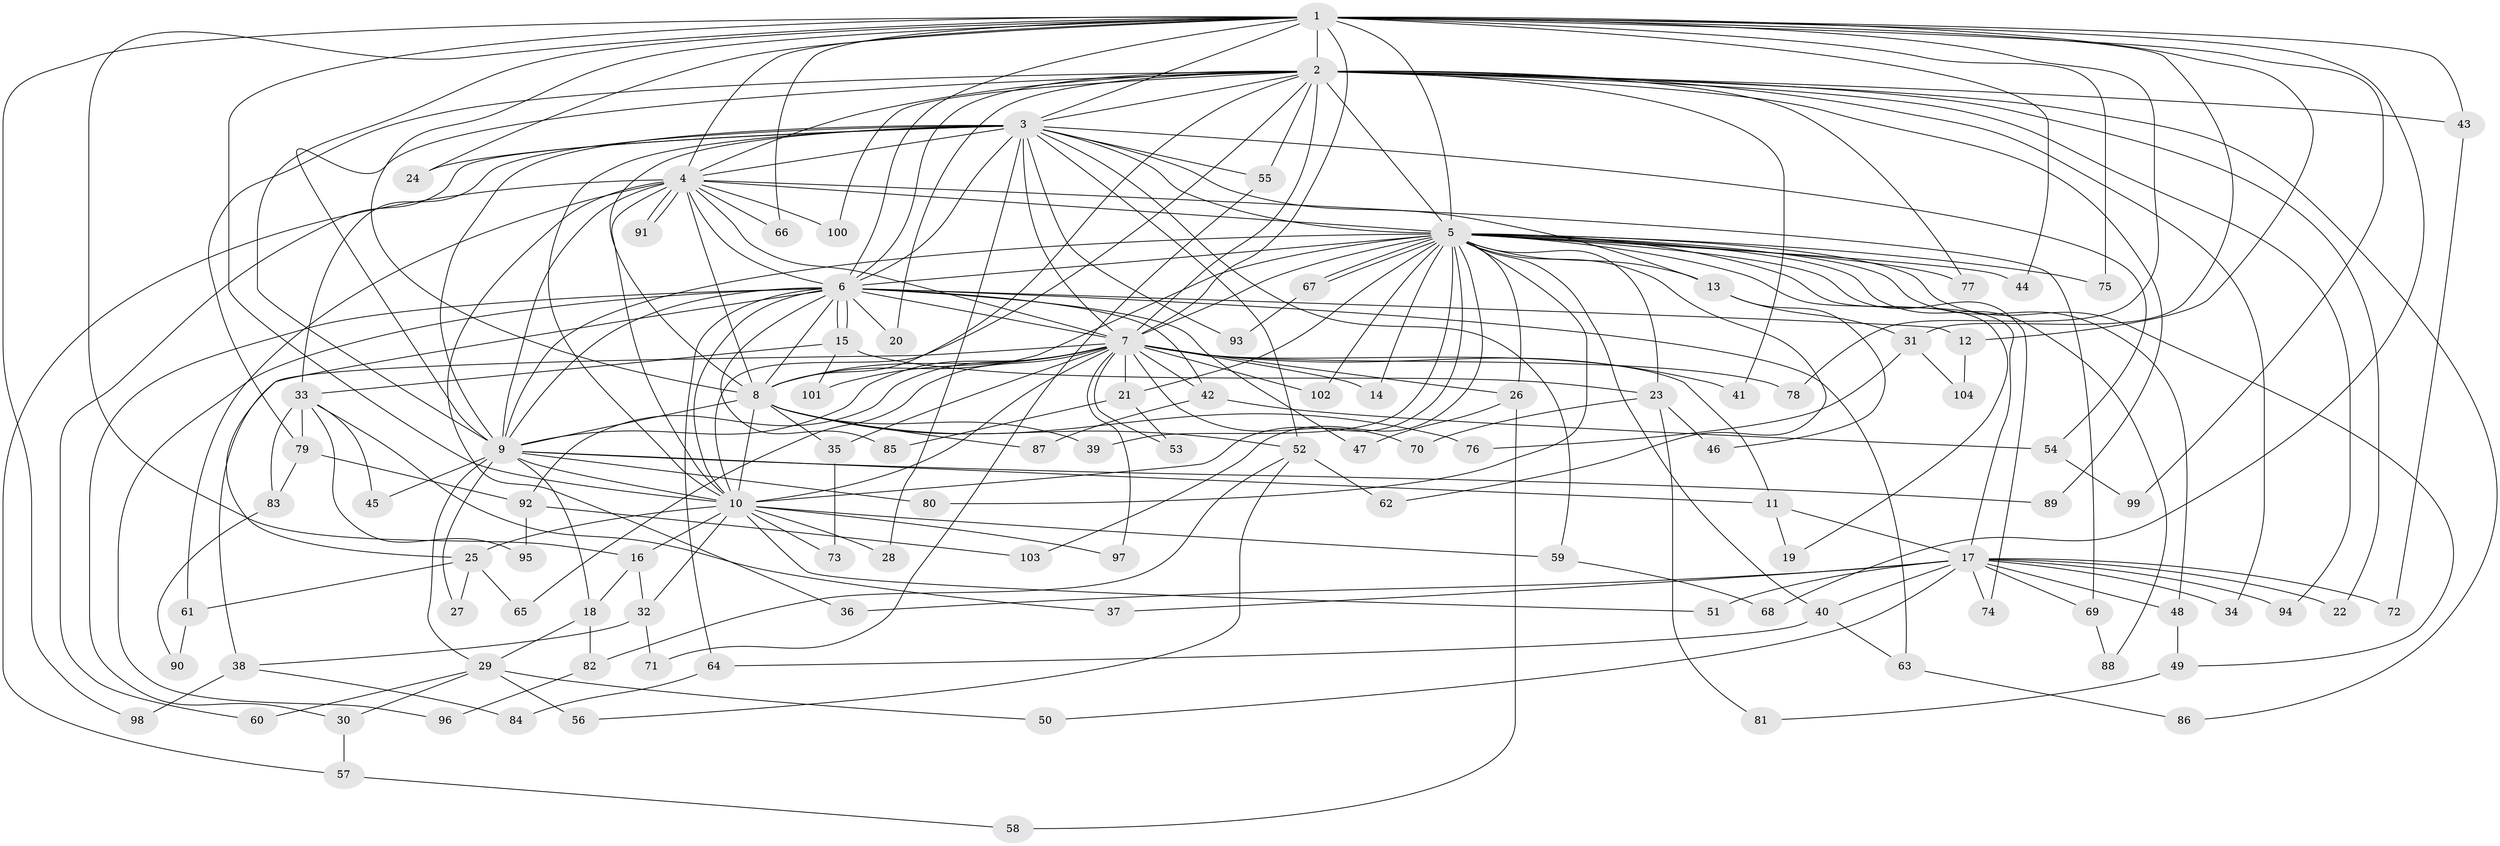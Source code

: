 // Generated by graph-tools (version 1.1) at 2025/49/03/09/25 03:49:31]
// undirected, 104 vertices, 233 edges
graph export_dot {
graph [start="1"]
  node [color=gray90,style=filled];
  1;
  2;
  3;
  4;
  5;
  6;
  7;
  8;
  9;
  10;
  11;
  12;
  13;
  14;
  15;
  16;
  17;
  18;
  19;
  20;
  21;
  22;
  23;
  24;
  25;
  26;
  27;
  28;
  29;
  30;
  31;
  32;
  33;
  34;
  35;
  36;
  37;
  38;
  39;
  40;
  41;
  42;
  43;
  44;
  45;
  46;
  47;
  48;
  49;
  50;
  51;
  52;
  53;
  54;
  55;
  56;
  57;
  58;
  59;
  60;
  61;
  62;
  63;
  64;
  65;
  66;
  67;
  68;
  69;
  70;
  71;
  72;
  73;
  74;
  75;
  76;
  77;
  78;
  79;
  80;
  81;
  82;
  83;
  84;
  85;
  86;
  87;
  88;
  89;
  90;
  91;
  92;
  93;
  94;
  95;
  96;
  97;
  98;
  99;
  100;
  101;
  102;
  103;
  104;
  1 -- 2;
  1 -- 3;
  1 -- 4;
  1 -- 5;
  1 -- 6;
  1 -- 7;
  1 -- 8;
  1 -- 9;
  1 -- 10;
  1 -- 12;
  1 -- 16;
  1 -- 24;
  1 -- 31;
  1 -- 43;
  1 -- 44;
  1 -- 66;
  1 -- 68;
  1 -- 75;
  1 -- 78;
  1 -- 98;
  1 -- 99;
  2 -- 3;
  2 -- 4;
  2 -- 5;
  2 -- 6;
  2 -- 7;
  2 -- 8;
  2 -- 9;
  2 -- 10;
  2 -- 20;
  2 -- 22;
  2 -- 34;
  2 -- 41;
  2 -- 43;
  2 -- 55;
  2 -- 77;
  2 -- 79;
  2 -- 86;
  2 -- 89;
  2 -- 94;
  2 -- 100;
  3 -- 4;
  3 -- 5;
  3 -- 6;
  3 -- 7;
  3 -- 8;
  3 -- 9;
  3 -- 10;
  3 -- 13;
  3 -- 24;
  3 -- 28;
  3 -- 33;
  3 -- 52;
  3 -- 54;
  3 -- 55;
  3 -- 59;
  3 -- 60;
  3 -- 93;
  4 -- 5;
  4 -- 6;
  4 -- 7;
  4 -- 8;
  4 -- 9;
  4 -- 10;
  4 -- 36;
  4 -- 57;
  4 -- 61;
  4 -- 66;
  4 -- 69;
  4 -- 91;
  4 -- 91;
  4 -- 100;
  5 -- 6;
  5 -- 7;
  5 -- 8;
  5 -- 9;
  5 -- 10;
  5 -- 13;
  5 -- 14;
  5 -- 17;
  5 -- 19;
  5 -- 21;
  5 -- 23;
  5 -- 26;
  5 -- 39;
  5 -- 40;
  5 -- 44;
  5 -- 48;
  5 -- 49;
  5 -- 62;
  5 -- 67;
  5 -- 67;
  5 -- 74;
  5 -- 75;
  5 -- 77;
  5 -- 80;
  5 -- 88;
  5 -- 102;
  5 -- 103;
  6 -- 7;
  6 -- 8;
  6 -- 9;
  6 -- 10;
  6 -- 12;
  6 -- 15;
  6 -- 15;
  6 -- 20;
  6 -- 25;
  6 -- 30;
  6 -- 42;
  6 -- 47;
  6 -- 63;
  6 -- 64;
  6 -- 85;
  6 -- 96;
  7 -- 8;
  7 -- 9;
  7 -- 10;
  7 -- 11;
  7 -- 14;
  7 -- 21;
  7 -- 26;
  7 -- 35;
  7 -- 38;
  7 -- 41;
  7 -- 42;
  7 -- 53;
  7 -- 65;
  7 -- 70;
  7 -- 78;
  7 -- 92;
  7 -- 97;
  7 -- 101;
  7 -- 102;
  8 -- 9;
  8 -- 10;
  8 -- 35;
  8 -- 39;
  8 -- 52;
  8 -- 76;
  8 -- 87;
  9 -- 10;
  9 -- 11;
  9 -- 18;
  9 -- 27;
  9 -- 29;
  9 -- 45;
  9 -- 80;
  9 -- 89;
  10 -- 16;
  10 -- 25;
  10 -- 28;
  10 -- 32;
  10 -- 51;
  10 -- 59;
  10 -- 73;
  10 -- 97;
  11 -- 17;
  11 -- 19;
  12 -- 104;
  13 -- 31;
  13 -- 46;
  15 -- 23;
  15 -- 33;
  15 -- 101;
  16 -- 18;
  16 -- 32;
  17 -- 22;
  17 -- 34;
  17 -- 36;
  17 -- 37;
  17 -- 40;
  17 -- 48;
  17 -- 50;
  17 -- 51;
  17 -- 69;
  17 -- 72;
  17 -- 74;
  17 -- 94;
  18 -- 29;
  18 -- 82;
  21 -- 53;
  21 -- 85;
  23 -- 46;
  23 -- 70;
  23 -- 81;
  25 -- 27;
  25 -- 61;
  25 -- 65;
  26 -- 47;
  26 -- 58;
  29 -- 30;
  29 -- 50;
  29 -- 56;
  29 -- 60;
  30 -- 57;
  31 -- 76;
  31 -- 104;
  32 -- 38;
  32 -- 71;
  33 -- 37;
  33 -- 45;
  33 -- 79;
  33 -- 83;
  33 -- 95;
  35 -- 73;
  38 -- 84;
  38 -- 98;
  40 -- 63;
  40 -- 64;
  42 -- 54;
  42 -- 87;
  43 -- 72;
  48 -- 49;
  49 -- 81;
  52 -- 56;
  52 -- 62;
  52 -- 82;
  54 -- 99;
  55 -- 71;
  57 -- 58;
  59 -- 68;
  61 -- 90;
  63 -- 86;
  64 -- 84;
  67 -- 93;
  69 -- 88;
  79 -- 83;
  79 -- 92;
  82 -- 96;
  83 -- 90;
  92 -- 95;
  92 -- 103;
}
